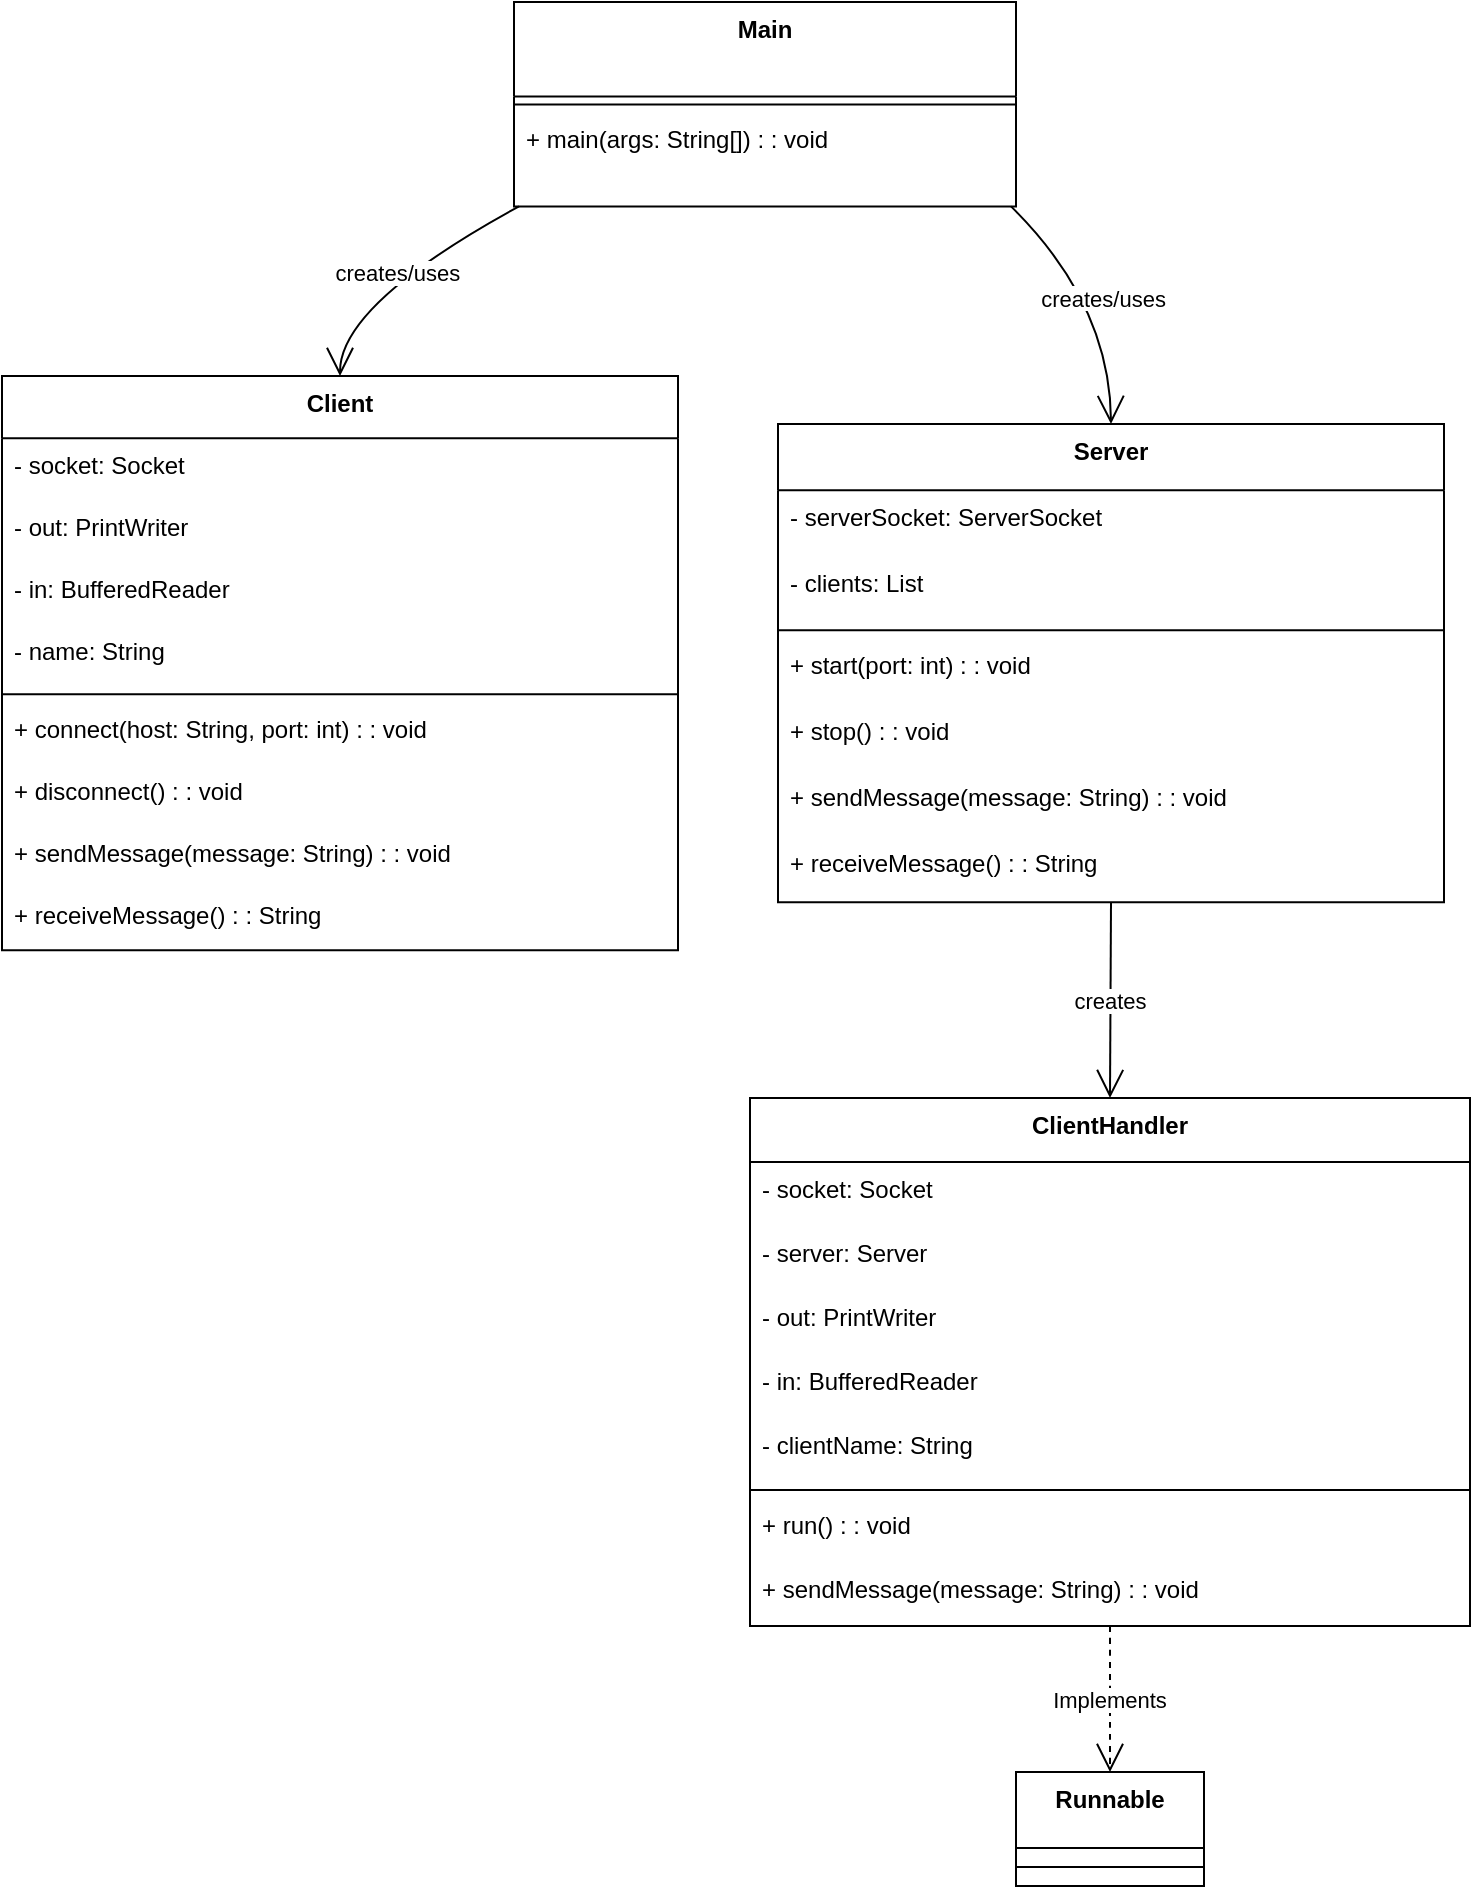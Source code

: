 <mxfile version="24.7.12">
  <diagram name="Страница — 1" id="w6usppEHVPpS5ZowGNJH">
    <mxGraphModel dx="1434" dy="772" grid="1" gridSize="10" guides="1" tooltips="1" connect="1" arrows="1" fold="1" page="1" pageScale="1" pageWidth="827" pageHeight="1169" math="0" shadow="0">
      <root>
        <mxCell id="0" />
        <mxCell id="1" parent="0" />
        <mxCell id="2" value="Main" style="swimlane;fontStyle=1;align=center;verticalAlign=top;childLayout=stackLayout;horizontal=1;startSize=47.2;horizontalStack=0;resizeParent=1;resizeParentMax=0;resizeLast=0;collapsible=0;marginBottom=0;" parent="1" vertex="1">
          <mxGeometry x="316" y="50" width="251" height="102.2" as="geometry" />
        </mxCell>
        <mxCell id="3" style="line;strokeWidth=1;fillColor=none;align=left;verticalAlign=middle;spacingTop=-1;spacingLeft=3;spacingRight=3;rotatable=0;labelPosition=right;points=[];portConstraint=eastwest;strokeColor=inherit;" parent="2" vertex="1">
          <mxGeometry y="47.2" width="251" height="8" as="geometry" />
        </mxCell>
        <mxCell id="4" value="+ main(args: String[]) : : void" style="text;strokeColor=none;fillColor=none;align=left;verticalAlign=top;spacingLeft=4;spacingRight=4;overflow=hidden;rotatable=0;points=[[0,0.5],[1,0.5]];portConstraint=eastwest;" parent="2" vertex="1">
          <mxGeometry y="55.2" width="251" height="47" as="geometry" />
        </mxCell>
        <mxCell id="5" value="Client" style="swimlane;fontStyle=1;align=center;verticalAlign=top;childLayout=stackLayout;horizontal=1;startSize=31.111;horizontalStack=0;resizeParent=1;resizeParentMax=0;resizeLast=0;collapsible=0;marginBottom=0;" parent="1" vertex="1">
          <mxGeometry x="60" y="237" width="338" height="287.111" as="geometry" />
        </mxCell>
        <mxCell id="6" value="- socket: Socket" style="text;strokeColor=none;fillColor=none;align=left;verticalAlign=top;spacingLeft=4;spacingRight=4;overflow=hidden;rotatable=0;points=[[0,0.5],[1,0.5]];portConstraint=eastwest;" parent="5" vertex="1">
          <mxGeometry y="31.111" width="338" height="31" as="geometry" />
        </mxCell>
        <mxCell id="7" value="- out: PrintWriter" style="text;strokeColor=none;fillColor=none;align=left;verticalAlign=top;spacingLeft=4;spacingRight=4;overflow=hidden;rotatable=0;points=[[0,0.5],[1,0.5]];portConstraint=eastwest;" parent="5" vertex="1">
          <mxGeometry y="62.111" width="338" height="31" as="geometry" />
        </mxCell>
        <mxCell id="8" value="- in: BufferedReader" style="text;strokeColor=none;fillColor=none;align=left;verticalAlign=top;spacingLeft=4;spacingRight=4;overflow=hidden;rotatable=0;points=[[0,0.5],[1,0.5]];portConstraint=eastwest;" parent="5" vertex="1">
          <mxGeometry y="93.111" width="338" height="31" as="geometry" />
        </mxCell>
        <mxCell id="9" value="- name: String" style="text;strokeColor=none;fillColor=none;align=left;verticalAlign=top;spacingLeft=4;spacingRight=4;overflow=hidden;rotatable=0;points=[[0,0.5],[1,0.5]];portConstraint=eastwest;" parent="5" vertex="1">
          <mxGeometry y="124.111" width="338" height="31" as="geometry" />
        </mxCell>
        <mxCell id="10" style="line;strokeWidth=1;fillColor=none;align=left;verticalAlign=middle;spacingTop=-1;spacingLeft=3;spacingRight=3;rotatable=0;labelPosition=right;points=[];portConstraint=eastwest;strokeColor=inherit;" parent="5" vertex="1">
          <mxGeometry y="155.111" width="338" height="8" as="geometry" />
        </mxCell>
        <mxCell id="11" value="+ connect(host: String, port: int) : : void" style="text;strokeColor=none;fillColor=none;align=left;verticalAlign=top;spacingLeft=4;spacingRight=4;overflow=hidden;rotatable=0;points=[[0,0.5],[1,0.5]];portConstraint=eastwest;" parent="5" vertex="1">
          <mxGeometry y="163.111" width="338" height="31" as="geometry" />
        </mxCell>
        <mxCell id="12" value="+ disconnect() : : void" style="text;strokeColor=none;fillColor=none;align=left;verticalAlign=top;spacingLeft=4;spacingRight=4;overflow=hidden;rotatable=0;points=[[0,0.5],[1,0.5]];portConstraint=eastwest;" parent="5" vertex="1">
          <mxGeometry y="194.111" width="338" height="31" as="geometry" />
        </mxCell>
        <mxCell id="13" value="+ sendMessage(message: String) : : void" style="text;strokeColor=none;fillColor=none;align=left;verticalAlign=top;spacingLeft=4;spacingRight=4;overflow=hidden;rotatable=0;points=[[0,0.5],[1,0.5]];portConstraint=eastwest;" parent="5" vertex="1">
          <mxGeometry y="225.111" width="338" height="31" as="geometry" />
        </mxCell>
        <mxCell id="14" value="+ receiveMessage() : : String" style="text;strokeColor=none;fillColor=none;align=left;verticalAlign=top;spacingLeft=4;spacingRight=4;overflow=hidden;rotatable=0;points=[[0,0.5],[1,0.5]];portConstraint=eastwest;" parent="5" vertex="1">
          <mxGeometry y="256.111" width="338" height="31" as="geometry" />
        </mxCell>
        <mxCell id="15" value="Server" style="swimlane;fontStyle=1;align=center;verticalAlign=top;childLayout=stackLayout;horizontal=1;startSize=33.143;horizontalStack=0;resizeParent=1;resizeParentMax=0;resizeLast=0;collapsible=0;marginBottom=0;" parent="1" vertex="1">
          <mxGeometry x="448" y="261" width="333" height="239.143" as="geometry" />
        </mxCell>
        <mxCell id="16" value="- serverSocket: ServerSocket" style="text;strokeColor=none;fillColor=none;align=left;verticalAlign=top;spacingLeft=4;spacingRight=4;overflow=hidden;rotatable=0;points=[[0,0.5],[1,0.5]];portConstraint=eastwest;" parent="15" vertex="1">
          <mxGeometry y="33.143" width="333" height="33" as="geometry" />
        </mxCell>
        <mxCell id="17" value="- clients: List" style="text;strokeColor=none;fillColor=none;align=left;verticalAlign=top;spacingLeft=4;spacingRight=4;overflow=hidden;rotatable=0;points=[[0,0.5],[1,0.5]];portConstraint=eastwest;" parent="15" vertex="1">
          <mxGeometry y="66.143" width="333" height="33" as="geometry" />
        </mxCell>
        <mxCell id="18" style="line;strokeWidth=1;fillColor=none;align=left;verticalAlign=middle;spacingTop=-1;spacingLeft=3;spacingRight=3;rotatable=0;labelPosition=right;points=[];portConstraint=eastwest;strokeColor=inherit;" parent="15" vertex="1">
          <mxGeometry y="99.143" width="333" height="8" as="geometry" />
        </mxCell>
        <mxCell id="19" value="+ start(port: int) : : void" style="text;strokeColor=none;fillColor=none;align=left;verticalAlign=top;spacingLeft=4;spacingRight=4;overflow=hidden;rotatable=0;points=[[0,0.5],[1,0.5]];portConstraint=eastwest;" parent="15" vertex="1">
          <mxGeometry y="107.143" width="333" height="33" as="geometry" />
        </mxCell>
        <mxCell id="20" value="+ stop() : : void" style="text;strokeColor=none;fillColor=none;align=left;verticalAlign=top;spacingLeft=4;spacingRight=4;overflow=hidden;rotatable=0;points=[[0,0.5],[1,0.5]];portConstraint=eastwest;" parent="15" vertex="1">
          <mxGeometry y="140.143" width="333" height="33" as="geometry" />
        </mxCell>
        <mxCell id="21" value="+ sendMessage(message: String) : : void" style="text;strokeColor=none;fillColor=none;align=left;verticalAlign=top;spacingLeft=4;spacingRight=4;overflow=hidden;rotatable=0;points=[[0,0.5],[1,0.5]];portConstraint=eastwest;" parent="15" vertex="1">
          <mxGeometry y="173.143" width="333" height="33" as="geometry" />
        </mxCell>
        <mxCell id="22" value="+ receiveMessage() : : String" style="text;strokeColor=none;fillColor=none;align=left;verticalAlign=top;spacingLeft=4;spacingRight=4;overflow=hidden;rotatable=0;points=[[0,0.5],[1,0.5]];portConstraint=eastwest;" parent="15" vertex="1">
          <mxGeometry y="206.143" width="333" height="33" as="geometry" />
        </mxCell>
        <mxCell id="23" value="ClientHandler" style="swimlane;fontStyle=1;align=center;verticalAlign=top;childLayout=stackLayout;horizontal=1;startSize=32;horizontalStack=0;resizeParent=1;resizeParentMax=0;resizeLast=0;collapsible=0;marginBottom=0;" parent="1" vertex="1">
          <mxGeometry x="434" y="598" width="360" height="264" as="geometry" />
        </mxCell>
        <mxCell id="24" value="- socket: Socket" style="text;strokeColor=none;fillColor=none;align=left;verticalAlign=top;spacingLeft=4;spacingRight=4;overflow=hidden;rotatable=0;points=[[0,0.5],[1,0.5]];portConstraint=eastwest;" parent="23" vertex="1">
          <mxGeometry y="32" width="360" height="32" as="geometry" />
        </mxCell>
        <mxCell id="25" value="- server: Server" style="text;strokeColor=none;fillColor=none;align=left;verticalAlign=top;spacingLeft=4;spacingRight=4;overflow=hidden;rotatable=0;points=[[0,0.5],[1,0.5]];portConstraint=eastwest;" parent="23" vertex="1">
          <mxGeometry y="64" width="360" height="32" as="geometry" />
        </mxCell>
        <mxCell id="26" value="- out: PrintWriter" style="text;strokeColor=none;fillColor=none;align=left;verticalAlign=top;spacingLeft=4;spacingRight=4;overflow=hidden;rotatable=0;points=[[0,0.5],[1,0.5]];portConstraint=eastwest;" parent="23" vertex="1">
          <mxGeometry y="96" width="360" height="32" as="geometry" />
        </mxCell>
        <mxCell id="27" value="- in: BufferedReader" style="text;strokeColor=none;fillColor=none;align=left;verticalAlign=top;spacingLeft=4;spacingRight=4;overflow=hidden;rotatable=0;points=[[0,0.5],[1,0.5]];portConstraint=eastwest;" parent="23" vertex="1">
          <mxGeometry y="128" width="360" height="32" as="geometry" />
        </mxCell>
        <mxCell id="28" value="- clientName: String" style="text;strokeColor=none;fillColor=none;align=left;verticalAlign=top;spacingLeft=4;spacingRight=4;overflow=hidden;rotatable=0;points=[[0,0.5],[1,0.5]];portConstraint=eastwest;" parent="23" vertex="1">
          <mxGeometry y="160" width="360" height="32" as="geometry" />
        </mxCell>
        <mxCell id="29" style="line;strokeWidth=1;fillColor=none;align=left;verticalAlign=middle;spacingTop=-1;spacingLeft=3;spacingRight=3;rotatable=0;labelPosition=right;points=[];portConstraint=eastwest;strokeColor=inherit;" parent="23" vertex="1">
          <mxGeometry y="192" width="360" height="8" as="geometry" />
        </mxCell>
        <mxCell id="30" value="+ run() : : void" style="text;strokeColor=none;fillColor=none;align=left;verticalAlign=top;spacingLeft=4;spacingRight=4;overflow=hidden;rotatable=0;points=[[0,0.5],[1,0.5]];portConstraint=eastwest;" parent="23" vertex="1">
          <mxGeometry y="200" width="360" height="32" as="geometry" />
        </mxCell>
        <mxCell id="31" value="+ sendMessage(message: String) : : void" style="text;strokeColor=none;fillColor=none;align=left;verticalAlign=top;spacingLeft=4;spacingRight=4;overflow=hidden;rotatable=0;points=[[0,0.5],[1,0.5]];portConstraint=eastwest;" parent="23" vertex="1">
          <mxGeometry y="232" width="360" height="32" as="geometry" />
        </mxCell>
        <mxCell id="32" value="Runnable" style="swimlane;fontStyle=1;align=center;verticalAlign=top;childLayout=stackLayout;horizontal=1;startSize=38;horizontalStack=0;resizeParent=1;resizeParentMax=0;resizeLast=0;collapsible=0;marginBottom=0;" parent="1" vertex="1">
          <mxGeometry x="567" y="935" width="94" height="57" as="geometry" />
        </mxCell>
        <mxCell id="33" style="line;strokeWidth=1;fillColor=none;align=left;verticalAlign=middle;spacingTop=-1;spacingLeft=3;spacingRight=3;rotatable=0;labelPosition=right;points=[];portConstraint=eastwest;strokeColor=inherit;" parent="32" vertex="1">
          <mxGeometry y="38" width="94" height="19" as="geometry" />
        </mxCell>
        <mxCell id="42" value="creates/uses" style="curved=1;startArrow=none;endArrow=open;endSize=12;exitX=0.01;exitY=1;entryX=0.5;entryY=0;" parent="1" source="2" target="5" edge="1">
          <mxGeometry relative="1" as="geometry">
            <Array as="points">
              <mxPoint x="229" y="201" />
            </Array>
          </mxGeometry>
        </mxCell>
        <mxCell id="43" value="creates/uses" style="curved=1;startArrow=none;endArrow=open;endSize=12;exitX=0.99;exitY=1;entryX=0.5;entryY=0;" parent="1" source="2" target="15" edge="1">
          <mxGeometry relative="1" as="geometry">
            <Array as="points">
              <mxPoint x="614" y="201" />
            </Array>
          </mxGeometry>
        </mxCell>
        <mxCell id="44" value="creates" style="curved=1;startArrow=none;endArrow=open;endSize=12;exitX=0.5;exitY=1;entryX=0.5;entryY=0;" parent="1" source="15" target="23" edge="1">
          <mxGeometry relative="1" as="geometry">
            <Array as="points" />
          </mxGeometry>
        </mxCell>
        <mxCell id="45" value="Implements" style="curved=1;dashed=1;startArrow=none;endArrow=open;endSize=12;exitX=0.5;exitY=1;entryX=0.5;entryY=0;" parent="1" source="23" target="32" edge="1">
          <mxGeometry relative="1" as="geometry">
            <Array as="points" />
          </mxGeometry>
        </mxCell>
      </root>
    </mxGraphModel>
  </diagram>
</mxfile>
